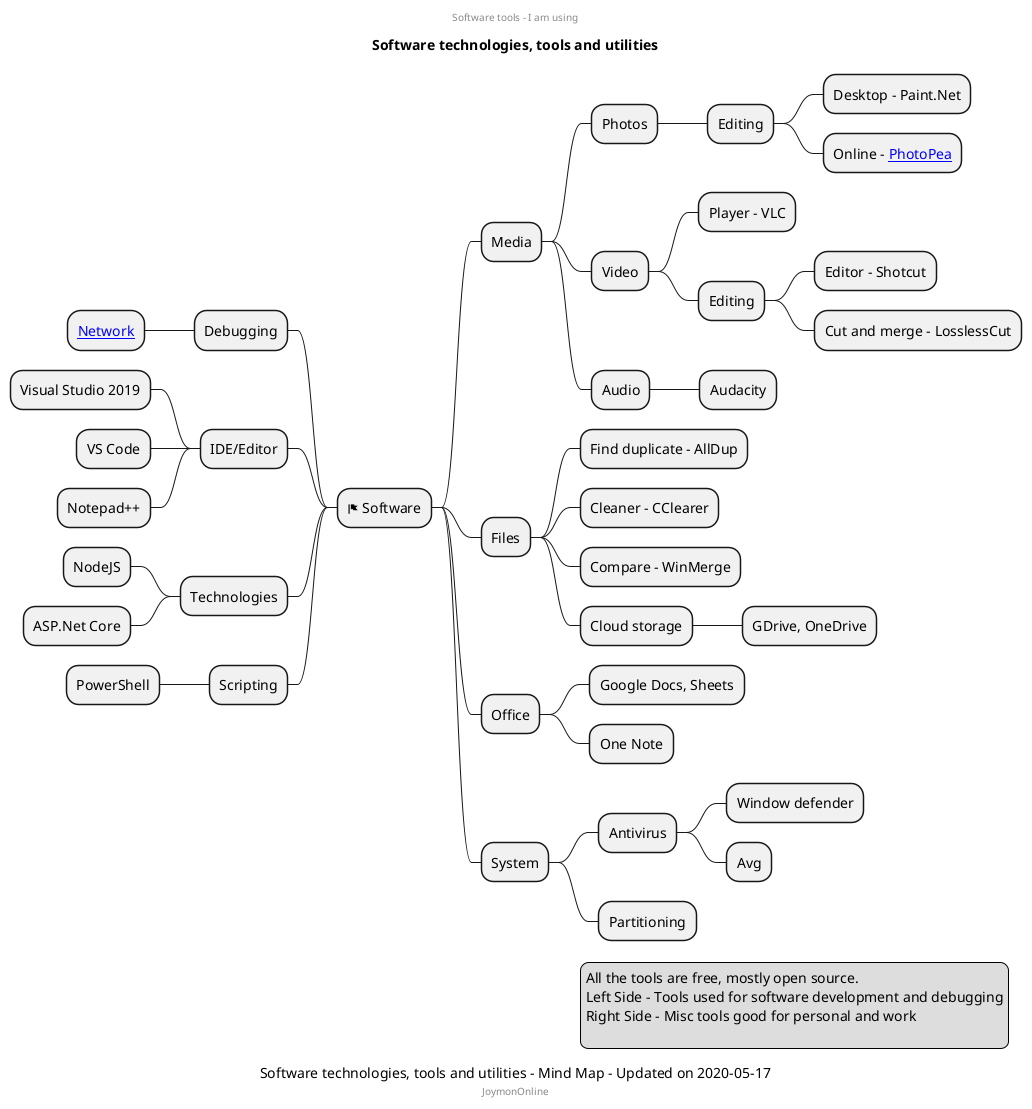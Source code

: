 @startmindmap
center header
Software tools - I am using
endheader
title Software technologies, tools and utilities
caption Software technologies, tools and utilities - Mind Map - Updated on 2020-05-17
center footer JoymonOnline
+ <&flag> Software
++ Media
+++ Photos
++++ Editing
+++++ Desktop - Paint.Net
+++++ Online - [[https://www.photopea.com/ PhotoPea]]
+++ Video
++++ Player - VLC
++++ Editing
+++++ Editor - Shotcut
+++++ Cut and merge - LosslessCut
+++ Audio
++++ Audacity
++ Files
+++ Find duplicate - AllDup
+++ Cleaner - CClearer
+++ Compare - WinMerge
+++ Cloud storage
++++ GDrive, OneDrive
++ Office
+++ Google Docs, Sheets
+++ One Note
++ System
+++ Antivirus
++++ Window defender
++++ Avg
+++ Partitioning
-- Debugging
--- [[http://www.plantuml.com/plantuml/proxy?fmt=svg&cache=no&src=https://raw.githubusercontent.com/mind-maps/software/master/debugging/windows-network-debugging.puml Network]]
-- IDE/Editor
--- Visual Studio 2019
--- VS Code
--- Notepad++
-- Technologies
--- NodeJS
--- ASP.Net Core
-- Scripting
--- PowerShell

legend right
All the tools are free, mostly open source.
Left Side - Tools used for software development and debugging
Right Side - Misc tools good for personal and work
  
endlegend

@endmindmap